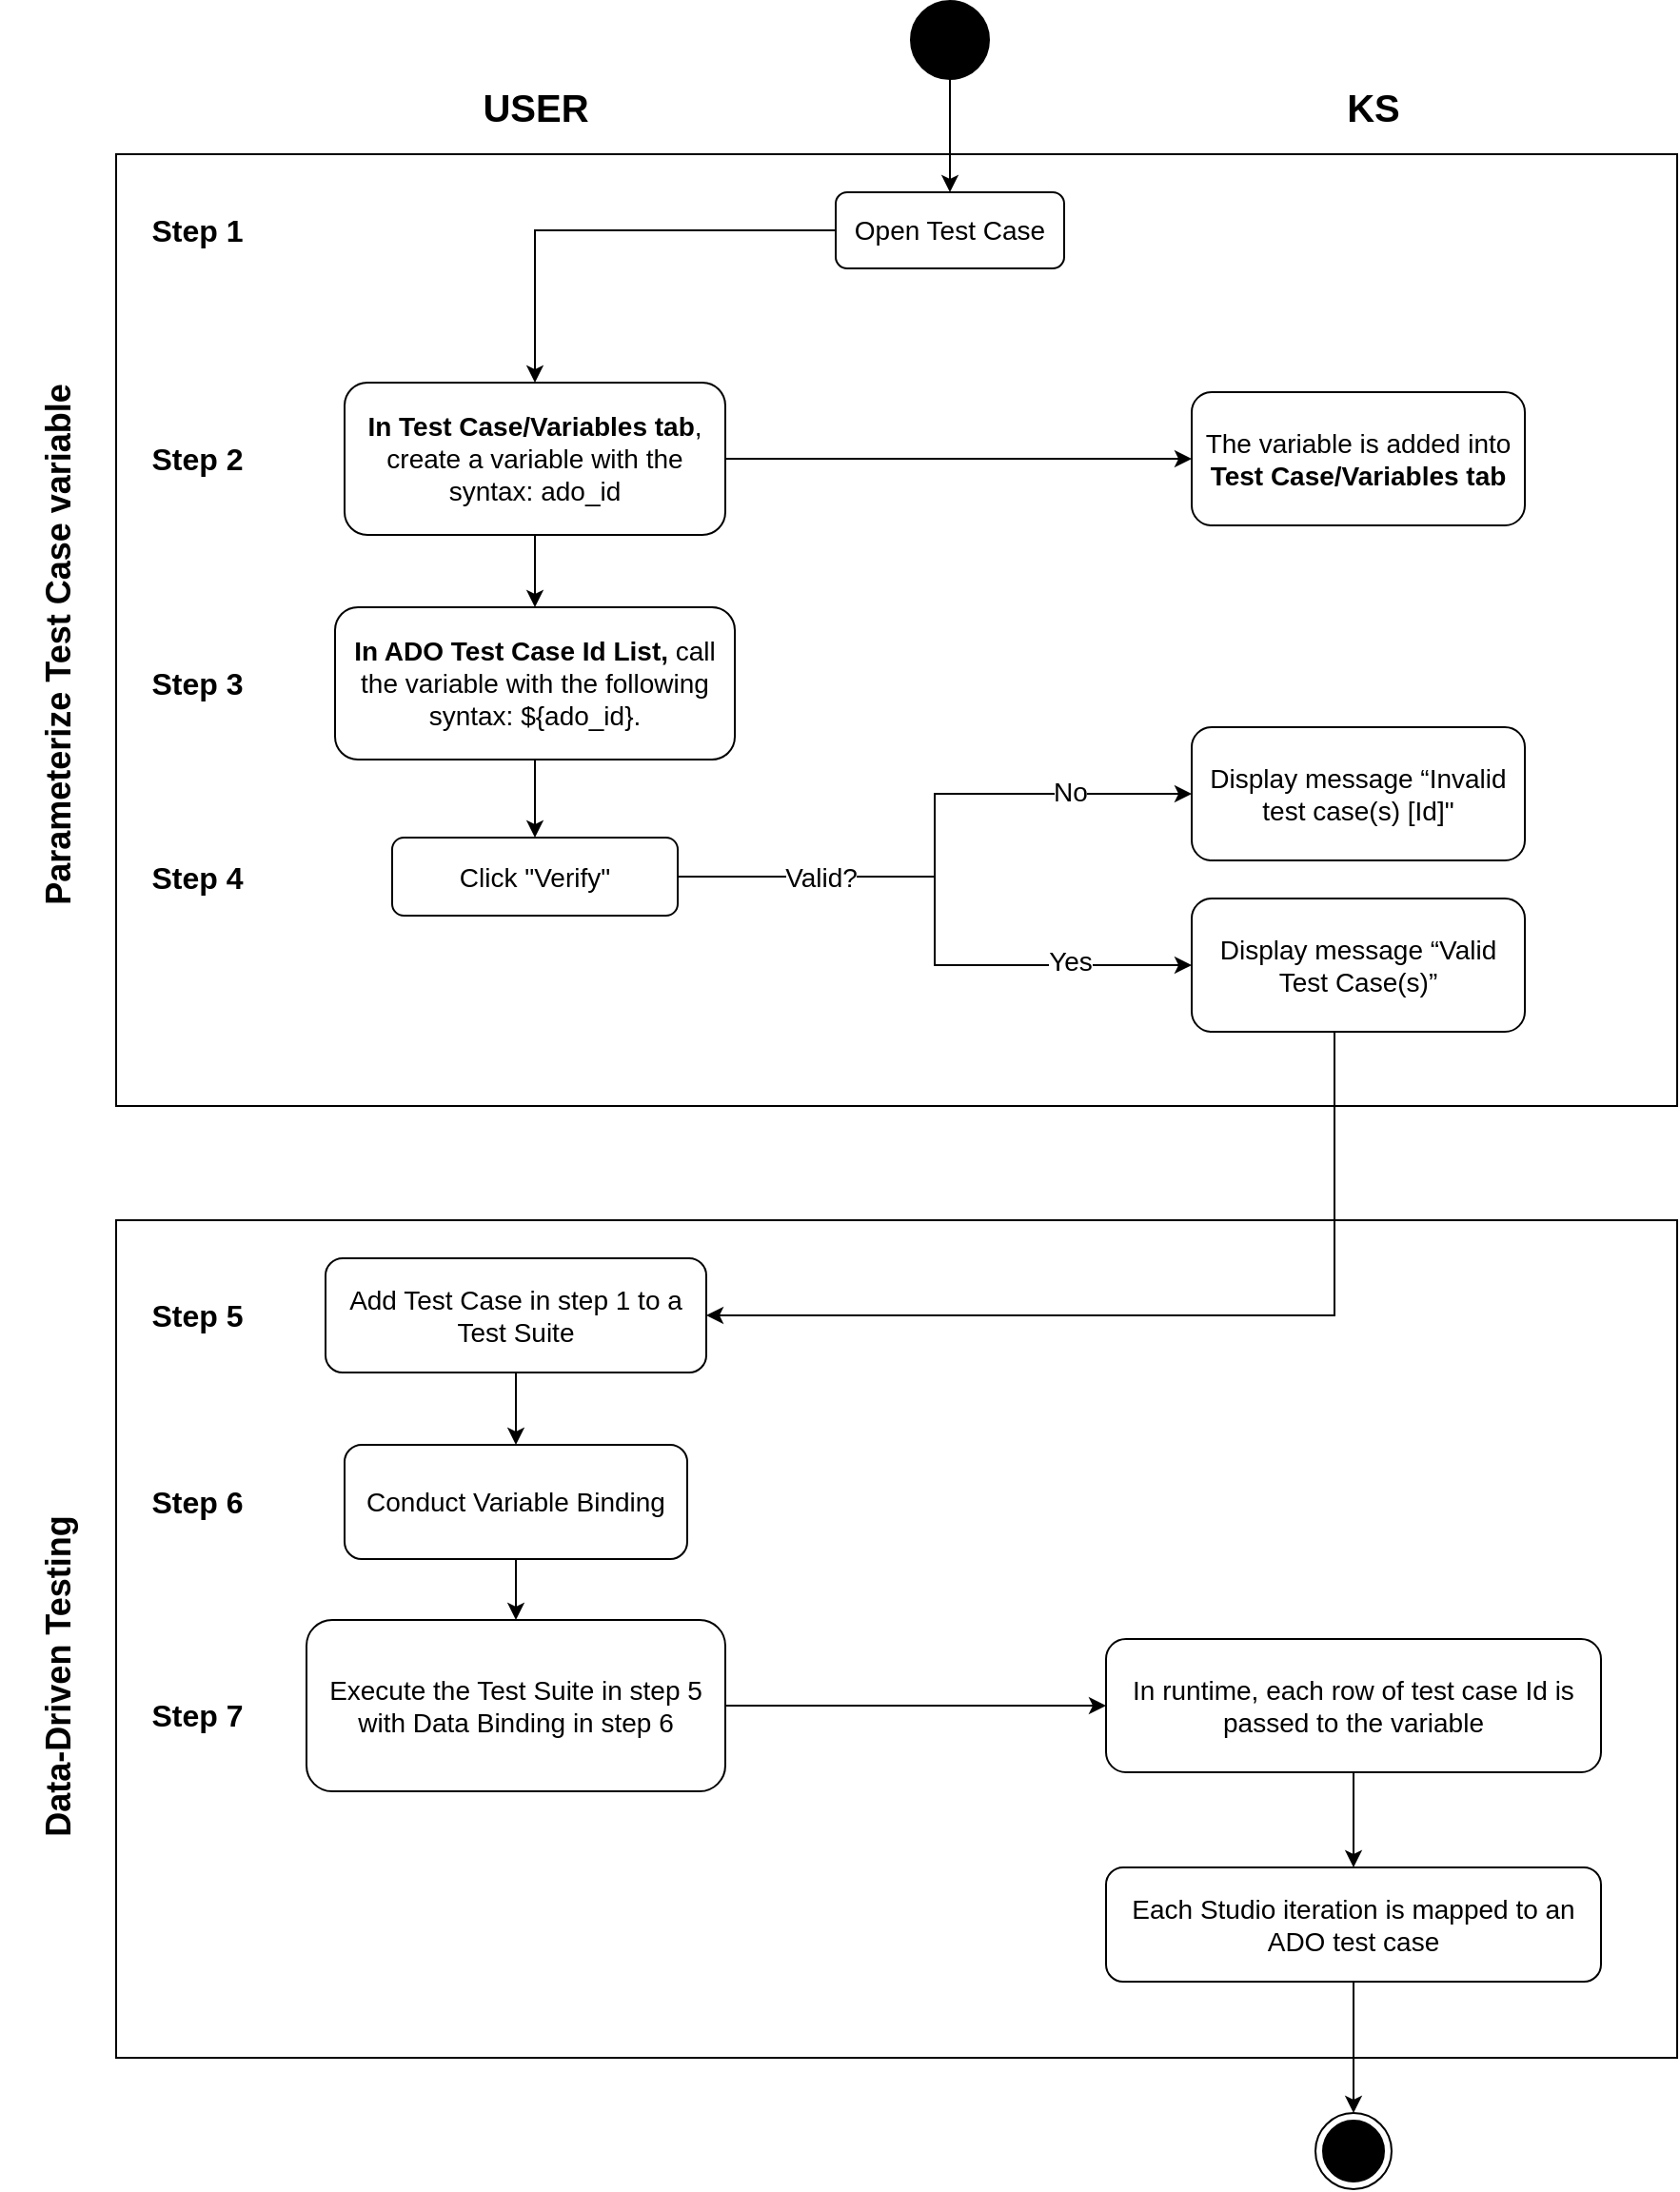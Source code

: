 <mxfile version="14.7.8" type="github">
  <diagram id="C5RBs43oDa-KdzZeNtuy" name="Page-1">
    <mxGraphModel dx="3377" dy="882" grid="1" gridSize="20" guides="1" tooltips="1" connect="1" arrows="1" fold="1" page="1" pageScale="1" pageWidth="827" pageHeight="1169" math="0" shadow="0">
      <root>
        <mxCell id="WIyWlLk6GJQsqaUBKTNV-0" />
        <mxCell id="WIyWlLk6GJQsqaUBKTNV-1" parent="WIyWlLk6GJQsqaUBKTNV-0" />
        <mxCell id="72v926RGe4rhLoP8woLD-11" style="edgeStyle=orthogonalEdgeStyle;rounded=0;orthogonalLoop=1;jettySize=auto;html=1;entryX=0.5;entryY=0;entryDx=0;entryDy=0;labelBorderColor=none;fontSize=14;" edge="1" parent="WIyWlLk6GJQsqaUBKTNV-1" source="WIyWlLk6GJQsqaUBKTNV-3" target="72v926RGe4rhLoP8woLD-0">
          <mxGeometry relative="1" as="geometry" />
        </mxCell>
        <mxCell id="WIyWlLk6GJQsqaUBKTNV-3" value="Open Test Case" style="rounded=1;whiteSpace=wrap;html=1;fontSize=14;glass=0;strokeWidth=1;shadow=0;labelBorderColor=none;" parent="WIyWlLk6GJQsqaUBKTNV-1" vertex="1">
          <mxGeometry x="378" y="120" width="120" height="40" as="geometry" />
        </mxCell>
        <mxCell id="72v926RGe4rhLoP8woLD-3" value="" style="edgeStyle=orthogonalEdgeStyle;rounded=0;orthogonalLoop=1;jettySize=auto;html=1;labelBorderColor=none;fontSize=14;" edge="1" parent="WIyWlLk6GJQsqaUBKTNV-1" source="72v926RGe4rhLoP8woLD-0" target="72v926RGe4rhLoP8woLD-2">
          <mxGeometry relative="1" as="geometry" />
        </mxCell>
        <mxCell id="72v926RGe4rhLoP8woLD-17" value="" style="edgeStyle=orthogonalEdgeStyle;rounded=0;orthogonalLoop=1;jettySize=auto;html=1;labelBorderColor=none;fontSize=14;" edge="1" parent="WIyWlLk6GJQsqaUBKTNV-1" source="72v926RGe4rhLoP8woLD-0" target="72v926RGe4rhLoP8woLD-13">
          <mxGeometry relative="1" as="geometry" />
        </mxCell>
        <mxCell id="72v926RGe4rhLoP8woLD-0" value="&lt;strong style=&quot;font-size: 14px;&quot;&gt;In Test Case/Variables tab&lt;/strong&gt;, create a variable with the syntax:&amp;nbsp;&lt;span class=&quot;code&quot; spellcheck=&quot;false&quot; style=&quot;font-size: 14px;&quot;&gt;ado_id&lt;/span&gt;" style="rounded=1;whiteSpace=wrap;html=1;fontSize=14;glass=0;strokeWidth=1;shadow=0;labelBorderColor=none;" vertex="1" parent="WIyWlLk6GJQsqaUBKTNV-1">
          <mxGeometry x="120" y="220" width="200" height="80" as="geometry" />
        </mxCell>
        <mxCell id="72v926RGe4rhLoP8woLD-6" value="" style="edgeStyle=orthogonalEdgeStyle;rounded=0;orthogonalLoop=1;jettySize=auto;html=1;labelBorderColor=none;fontSize=14;" edge="1" parent="WIyWlLk6GJQsqaUBKTNV-1" source="72v926RGe4rhLoP8woLD-2" target="72v926RGe4rhLoP8woLD-5">
          <mxGeometry relative="1" as="geometry" />
        </mxCell>
        <mxCell id="72v926RGe4rhLoP8woLD-2" value="&lt;p style=&quot;font-size: 14px;&quot;&gt;&lt;strong style=&quot;font-size: 14px;&quot;&gt;In ADO Test Case Id List, &lt;/strong&gt;call the variable with the following syntax: &lt;span class=&quot;code&quot; spellcheck=&quot;false&quot; style=&quot;font-size: 14px;&quot;&gt;${ado_id}.&lt;/span&gt;&lt;/p&gt;" style="rounded=1;whiteSpace=wrap;html=1;fontSize=14;glass=0;strokeWidth=1;shadow=0;labelBorderColor=none;" vertex="1" parent="WIyWlLk6GJQsqaUBKTNV-1">
          <mxGeometry x="115" y="338" width="210" height="80" as="geometry" />
        </mxCell>
        <mxCell id="72v926RGe4rhLoP8woLD-48" style="edgeStyle=orthogonalEdgeStyle;rounded=0;orthogonalLoop=1;jettySize=auto;html=1;entryX=0;entryY=0.5;entryDx=0;entryDy=0;labelBorderColor=none;fontSize=14;" edge="1" parent="WIyWlLk6GJQsqaUBKTNV-1" source="72v926RGe4rhLoP8woLD-5" target="72v926RGe4rhLoP8woLD-15">
          <mxGeometry relative="1" as="geometry" />
        </mxCell>
        <mxCell id="72v926RGe4rhLoP8woLD-51" value="Yes" style="edgeLabel;html=1;align=center;verticalAlign=middle;resizable=0;points=[];labelBorderColor=none;fontSize=14;" vertex="1" connectable="0" parent="72v926RGe4rhLoP8woLD-48">
          <mxGeometry x="0.58" y="3" relative="1" as="geometry">
            <mxPoint x="2" y="1" as="offset" />
          </mxGeometry>
        </mxCell>
        <mxCell id="72v926RGe4rhLoP8woLD-49" style="edgeStyle=orthogonalEdgeStyle;rounded=0;orthogonalLoop=1;jettySize=auto;html=1;entryX=0;entryY=0.5;entryDx=0;entryDy=0;labelBorderColor=none;fontSize=14;" edge="1" parent="WIyWlLk6GJQsqaUBKTNV-1" source="72v926RGe4rhLoP8woLD-5" target="72v926RGe4rhLoP8woLD-31">
          <mxGeometry relative="1" as="geometry" />
        </mxCell>
        <mxCell id="72v926RGe4rhLoP8woLD-50" value="Valid?" style="edgeLabel;html=1;align=center;verticalAlign=middle;resizable=0;points=[];labelBorderColor=none;fontSize=14;" vertex="1" connectable="0" parent="72v926RGe4rhLoP8woLD-49">
          <mxGeometry x="-0.65" y="-1" relative="1" as="geometry">
            <mxPoint x="20" y="-1" as="offset" />
          </mxGeometry>
        </mxCell>
        <mxCell id="72v926RGe4rhLoP8woLD-52" value="No" style="edgeLabel;html=1;align=center;verticalAlign=middle;resizable=0;points=[];labelBorderColor=none;fontSize=14;" vertex="1" connectable="0" parent="72v926RGe4rhLoP8woLD-49">
          <mxGeometry x="0.652" y="-1" relative="1" as="geometry">
            <mxPoint x="-10" y="-2" as="offset" />
          </mxGeometry>
        </mxCell>
        <mxCell id="72v926RGe4rhLoP8woLD-5" value="&lt;span style=&quot;font-size: 14px;&quot;&gt;Click &quot;Verify&quot;&lt;/span&gt;" style="rounded=1;whiteSpace=wrap;html=1;fontSize=14;glass=0;strokeWidth=1;shadow=0;fontStyle=0;labelBorderColor=none;" vertex="1" parent="WIyWlLk6GJQsqaUBKTNV-1">
          <mxGeometry x="145" y="459" width="150" height="41" as="geometry" />
        </mxCell>
        <mxCell id="72v926RGe4rhLoP8woLD-8" style="edgeStyle=orthogonalEdgeStyle;rounded=0;orthogonalLoop=1;jettySize=auto;html=1;exitX=0.5;exitY=1;exitDx=0;exitDy=0;labelBorderColor=none;fontSize=14;" edge="1" parent="WIyWlLk6GJQsqaUBKTNV-1" source="72v926RGe4rhLoP8woLD-5" target="72v926RGe4rhLoP8woLD-5">
          <mxGeometry relative="1" as="geometry" />
        </mxCell>
        <mxCell id="72v926RGe4rhLoP8woLD-13" value="&lt;p style=&quot;font-size: 14px;&quot;&gt;The variable is added into &lt;strong style=&quot;font-size: 14px;&quot;&gt;Test Case/Variables tab&lt;/strong&gt;&lt;/p&gt;" style="rounded=1;whiteSpace=wrap;html=1;fontSize=14;glass=0;strokeWidth=1;shadow=0;labelBorderColor=none;" vertex="1" parent="WIyWlLk6GJQsqaUBKTNV-1">
          <mxGeometry x="565" y="225" width="175" height="70" as="geometry" />
        </mxCell>
        <mxCell id="72v926RGe4rhLoP8woLD-66" style="edgeStyle=orthogonalEdgeStyle;rounded=0;orthogonalLoop=1;jettySize=auto;html=1;entryX=1;entryY=0.5;entryDx=0;entryDy=0;exitX=0.5;exitY=1;exitDx=0;exitDy=0;fontSize=14;" edge="1" parent="WIyWlLk6GJQsqaUBKTNV-1" source="72v926RGe4rhLoP8woLD-15" target="72v926RGe4rhLoP8woLD-53">
          <mxGeometry relative="1" as="geometry">
            <mxPoint x="504.941" y="592" as="sourcePoint" />
            <Array as="points">
              <mxPoint x="640" y="710" />
            </Array>
          </mxGeometry>
        </mxCell>
        <mxCell id="72v926RGe4rhLoP8woLD-15" value="&lt;p style=&quot;font-size: 14px;&quot;&gt;Display message “Valid Test Case(s)”&lt;/p&gt;" style="rounded=1;whiteSpace=wrap;html=1;fontSize=14;glass=0;strokeWidth=1;shadow=0;labelBorderColor=none;" vertex="1" parent="WIyWlLk6GJQsqaUBKTNV-1">
          <mxGeometry x="565" y="491" width="175" height="70" as="geometry" />
        </mxCell>
        <mxCell id="72v926RGe4rhLoP8woLD-31" value="&lt;p style=&quot;font-size: 14px;&quot;&gt;Display message&amp;nbsp;&lt;span style=&quot;font-size: 14px;&quot;&gt;“Invalid test case(s) [Id]&quot;&lt;/span&gt;&lt;/p&gt;" style="rounded=1;whiteSpace=wrap;html=1;fontSize=14;glass=0;strokeWidth=1;shadow=0;labelBorderColor=none;" vertex="1" parent="WIyWlLk6GJQsqaUBKTNV-1">
          <mxGeometry x="565" y="401" width="175" height="70" as="geometry" />
        </mxCell>
        <mxCell id="72v926RGe4rhLoP8woLD-68" value="" style="edgeStyle=orthogonalEdgeStyle;rounded=0;orthogonalLoop=1;jettySize=auto;html=1;fontSize=14;" edge="1" parent="WIyWlLk6GJQsqaUBKTNV-1" source="72v926RGe4rhLoP8woLD-53" target="72v926RGe4rhLoP8woLD-67">
          <mxGeometry relative="1" as="geometry" />
        </mxCell>
        <mxCell id="72v926RGe4rhLoP8woLD-53" value="&lt;p style=&quot;font-size: 14px;&quot;&gt;Add Test Case in step 1 to a Test Suite&lt;/p&gt;" style="rounded=1;whiteSpace=wrap;html=1;fontSize=14;glass=0;strokeWidth=1;shadow=0;fontStyle=0" vertex="1" parent="WIyWlLk6GJQsqaUBKTNV-1">
          <mxGeometry x="110" y="680" width="200" height="60" as="geometry" />
        </mxCell>
        <mxCell id="72v926RGe4rhLoP8woLD-56" value="&lt;font style=&quot;font-size: 16px&quot;&gt;&amp;nbsp;Step 1&lt;/font&gt;" style="text;html=1;align=center;verticalAlign=middle;resizable=0;points=[];autosize=1;strokeColor=none;fontStyle=1;labelBorderColor=none;fontSize=14;" vertex="1" parent="WIyWlLk6GJQsqaUBKTNV-1">
          <mxGeometry y="130" width="80" height="20" as="geometry" />
        </mxCell>
        <mxCell id="72v926RGe4rhLoP8woLD-58" value="&lt;font style=&quot;font-size: 16px&quot;&gt;&amp;nbsp;Step 2&lt;/font&gt;" style="text;html=1;align=center;verticalAlign=middle;resizable=0;points=[];autosize=1;strokeColor=none;fontStyle=1;labelBorderColor=none;fontSize=14;" vertex="1" parent="WIyWlLk6GJQsqaUBKTNV-1">
          <mxGeometry y="250" width="80" height="20" as="geometry" />
        </mxCell>
        <mxCell id="72v926RGe4rhLoP8woLD-59" value="&lt;font style=&quot;font-size: 16px&quot;&gt;&amp;nbsp;Step 3&lt;/font&gt;" style="text;html=1;align=center;verticalAlign=middle;resizable=0;points=[];autosize=1;strokeColor=none;fontStyle=1;labelBorderColor=none;fontSize=14;" vertex="1" parent="WIyWlLk6GJQsqaUBKTNV-1">
          <mxGeometry y="368" width="80" height="20" as="geometry" />
        </mxCell>
        <mxCell id="72v926RGe4rhLoP8woLD-60" value="&lt;font style=&quot;font-size: 16px&quot;&gt;&amp;nbsp;Step 4&lt;/font&gt;" style="text;html=1;align=center;verticalAlign=middle;resizable=0;points=[];autosize=1;strokeColor=none;fontStyle=1;labelBorderColor=none;fontSize=14;" vertex="1" parent="WIyWlLk6GJQsqaUBKTNV-1">
          <mxGeometry y="469.5" width="80" height="20" as="geometry" />
        </mxCell>
        <mxCell id="72v926RGe4rhLoP8woLD-61" value="&lt;font style=&quot;font-size: 16px&quot;&gt;&amp;nbsp;Step 5&lt;/font&gt;" style="text;html=1;align=center;verticalAlign=middle;resizable=0;points=[];autosize=1;strokeColor=none;fontStyle=1;fontSize=14;strokeWidth=16;" vertex="1" parent="WIyWlLk6GJQsqaUBKTNV-1">
          <mxGeometry y="700" width="80" height="20" as="geometry" />
        </mxCell>
        <mxCell id="72v926RGe4rhLoP8woLD-70" value="" style="edgeStyle=orthogonalEdgeStyle;rounded=0;orthogonalLoop=1;jettySize=auto;html=1;fontSize=14;" edge="1" parent="WIyWlLk6GJQsqaUBKTNV-1" source="72v926RGe4rhLoP8woLD-67" target="72v926RGe4rhLoP8woLD-69">
          <mxGeometry relative="1" as="geometry" />
        </mxCell>
        <mxCell id="72v926RGe4rhLoP8woLD-67" value="&lt;meta charset=&quot;utf-8&quot; style=&quot;font-size: 14px;&quot;&gt;&lt;p style=&quot;font-size: 14px;&quot;&gt;Conduct Variable Binding&lt;/p&gt;" style="rounded=1;whiteSpace=wrap;html=1;fontSize=14;glass=0;strokeWidth=1;shadow=0;fontStyle=0" vertex="1" parent="WIyWlLk6GJQsqaUBKTNV-1">
          <mxGeometry x="120" y="778" width="180" height="60" as="geometry" />
        </mxCell>
        <mxCell id="72v926RGe4rhLoP8woLD-75" value="" style="edgeStyle=orthogonalEdgeStyle;rounded=0;orthogonalLoop=1;jettySize=auto;html=1;fontSize=14;" edge="1" parent="WIyWlLk6GJQsqaUBKTNV-1" source="72v926RGe4rhLoP8woLD-69" target="72v926RGe4rhLoP8woLD-74">
          <mxGeometry relative="1" as="geometry" />
        </mxCell>
        <mxCell id="72v926RGe4rhLoP8woLD-69" value="&lt;p style=&quot;font-size: 14px;&quot;&gt;Execute the Test Suite in step 5 with Data Binding in step 6&lt;/p&gt;" style="rounded=1;whiteSpace=wrap;html=1;fontSize=14;glass=0;strokeWidth=1;shadow=0;fontStyle=0" vertex="1" parent="WIyWlLk6GJQsqaUBKTNV-1">
          <mxGeometry x="100" y="870" width="220" height="90" as="geometry" />
        </mxCell>
        <mxCell id="72v926RGe4rhLoP8woLD-71" value="&lt;font style=&quot;font-size: 16px&quot;&gt;&amp;nbsp;Step 6&lt;/font&gt;" style="text;html=1;align=center;verticalAlign=middle;resizable=0;points=[];autosize=1;strokeColor=none;fontStyle=1;fontSize=14;strokeWidth=16;" vertex="1" parent="WIyWlLk6GJQsqaUBKTNV-1">
          <mxGeometry y="798" width="80" height="20" as="geometry" />
        </mxCell>
        <mxCell id="72v926RGe4rhLoP8woLD-72" value="&lt;font style=&quot;font-size: 16px&quot;&gt;&amp;nbsp;Step 7&lt;/font&gt;" style="text;html=1;align=center;verticalAlign=middle;resizable=0;points=[];autosize=1;strokeColor=none;fontStyle=1;fontSize=14;strokeWidth=16;" vertex="1" parent="WIyWlLk6GJQsqaUBKTNV-1">
          <mxGeometry y="910" width="80" height="20" as="geometry" />
        </mxCell>
        <mxCell id="72v926RGe4rhLoP8woLD-77" value="" style="edgeStyle=orthogonalEdgeStyle;rounded=0;orthogonalLoop=1;jettySize=auto;html=1;fontSize=14;" edge="1" parent="WIyWlLk6GJQsqaUBKTNV-1" source="72v926RGe4rhLoP8woLD-74" target="72v926RGe4rhLoP8woLD-76">
          <mxGeometry relative="1" as="geometry" />
        </mxCell>
        <mxCell id="72v926RGe4rhLoP8woLD-74" value="&lt;meta charset=&quot;utf-8&quot; style=&quot;font-size: 14px;&quot;&gt;&lt;p style=&quot;font-size: 14px;&quot;&gt;In runtime, each row of test case Id is passed to the variable&lt;/p&gt;" style="rounded=1;whiteSpace=wrap;html=1;fontSize=14;glass=0;strokeWidth=1;shadow=0;fontStyle=0" vertex="1" parent="WIyWlLk6GJQsqaUBKTNV-1">
          <mxGeometry x="520" y="880" width="260" height="70" as="geometry" />
        </mxCell>
        <mxCell id="72v926RGe4rhLoP8woLD-89" value="" style="edgeStyle=orthogonalEdgeStyle;rounded=0;orthogonalLoop=1;jettySize=auto;html=1;fontSize=14;" edge="1" parent="WIyWlLk6GJQsqaUBKTNV-1" source="72v926RGe4rhLoP8woLD-76" target="72v926RGe4rhLoP8woLD-88">
          <mxGeometry relative="1" as="geometry" />
        </mxCell>
        <mxCell id="72v926RGe4rhLoP8woLD-76" value="&lt;meta charset=&quot;utf-8&quot; style=&quot;font-size: 14px;&quot;&gt;&lt;p style=&quot;font-size: 14px;&quot;&gt;Each Studio iteration is mapped to an ADO test case&lt;/p&gt;" style="rounded=1;whiteSpace=wrap;html=1;fontSize=14;glass=0;strokeWidth=1;shadow=0;fontStyle=0" vertex="1" parent="WIyWlLk6GJQsqaUBKTNV-1">
          <mxGeometry x="520" y="1000" width="260" height="60" as="geometry" />
        </mxCell>
        <mxCell id="72v926RGe4rhLoP8woLD-87" style="edgeStyle=orthogonalEdgeStyle;rounded=0;orthogonalLoop=1;jettySize=auto;html=1;exitX=0.5;exitY=1;exitDx=0;exitDy=0;exitPerimeter=0;entryX=0.5;entryY=0;entryDx=0;entryDy=0;fontSize=14;" edge="1" parent="WIyWlLk6GJQsqaUBKTNV-1" source="72v926RGe4rhLoP8woLD-86" target="WIyWlLk6GJQsqaUBKTNV-3">
          <mxGeometry relative="1" as="geometry" />
        </mxCell>
        <mxCell id="72v926RGe4rhLoP8woLD-86" value="" style="strokeWidth=2;html=1;shape=mxgraph.flowchart.start_2;whiteSpace=wrap;fontSize=14;fillColor=#000000;" vertex="1" parent="WIyWlLk6GJQsqaUBKTNV-1">
          <mxGeometry x="418" y="20" width="40" height="40" as="geometry" />
        </mxCell>
        <mxCell id="72v926RGe4rhLoP8woLD-88" value="" style="ellipse;html=1;shape=endState;fontSize=14;fillColor=#000000;" vertex="1" parent="WIyWlLk6GJQsqaUBKTNV-1">
          <mxGeometry x="630" y="1129" width="40" height="40" as="geometry" />
        </mxCell>
        <mxCell id="72v926RGe4rhLoP8woLD-99" value="&lt;p&gt;&lt;font style=&quot;font-size: 18px&quot;&gt;Parameterize Test Case variable&lt;/font&gt;&lt;/p&gt;" style="text;html=1;align=center;verticalAlign=middle;resizable=0;points=[];autosize=1;strokeColor=none;rotation=270;fontStyle=1;fontSize=14;" vertex="1" parent="WIyWlLk6GJQsqaUBKTNV-1">
          <mxGeometry x="-180" y="328" width="300" height="60" as="geometry" />
        </mxCell>
        <mxCell id="72v926RGe4rhLoP8woLD-103" value="&lt;p&gt;&lt;font style=&quot;font-size: 18px&quot;&gt;Data-Driven Testing&lt;/font&gt;&lt;/p&gt;" style="text;html=1;align=center;verticalAlign=middle;resizable=0;points=[];autosize=1;strokeColor=none;fontStyle=1;strokeWidth=20;rotation=-90;fontSize=14;" vertex="1" parent="WIyWlLk6GJQsqaUBKTNV-1">
          <mxGeometry x="-130" y="870" width="200" height="60" as="geometry" />
        </mxCell>
        <mxCell id="72v926RGe4rhLoP8woLD-104" value="&lt;font style=&quot;font-size: 20px&quot;&gt;USER&lt;/font&gt;" style="text;html=1;align=center;verticalAlign=middle;resizable=0;points=[];autosize=1;strokeColor=none;fontStyle=1;strokeWidth=20;fontSize=14;" vertex="1" parent="WIyWlLk6GJQsqaUBKTNV-1">
          <mxGeometry x="180" y="65" width="80" height="20" as="geometry" />
        </mxCell>
        <mxCell id="72v926RGe4rhLoP8woLD-105" value="&lt;font style=&quot;font-size: 20px&quot;&gt;KS&lt;/font&gt;" style="text;html=1;align=center;verticalAlign=middle;resizable=0;points=[];autosize=1;strokeColor=none;fontStyle=1;strokeWidth=20;fontSize=14;" vertex="1" parent="WIyWlLk6GJQsqaUBKTNV-1">
          <mxGeometry x="630" y="65" width="60" height="20" as="geometry" />
        </mxCell>
        <mxCell id="72v926RGe4rhLoP8woLD-117" value="" style="shape=partialRectangle;whiteSpace=wrap;html=1;bottom=0;right=0;fillColor=none;rounded=0;sketch=0;" vertex="1" parent="WIyWlLk6GJQsqaUBKTNV-1">
          <mxGeometry y="100" width="820" height="500" as="geometry" />
        </mxCell>
        <mxCell id="72v926RGe4rhLoP8woLD-118" value="" style="shape=partialRectangle;whiteSpace=wrap;html=1;top=0;left=0;fillColor=none;rounded=0;sketch=0;" vertex="1" parent="WIyWlLk6GJQsqaUBKTNV-1">
          <mxGeometry y="100" width="820" height="500" as="geometry" />
        </mxCell>
        <mxCell id="72v926RGe4rhLoP8woLD-120" value="" style="shape=partialRectangle;whiteSpace=wrap;html=1;bottom=0;right=0;fillColor=none;rounded=0;sketch=0;" vertex="1" parent="WIyWlLk6GJQsqaUBKTNV-1">
          <mxGeometry y="660" width="820" height="440" as="geometry" />
        </mxCell>
        <mxCell id="72v926RGe4rhLoP8woLD-121" value="" style="shape=partialRectangle;whiteSpace=wrap;html=1;top=0;left=0;fillColor=none;rounded=0;sketch=0;" vertex="1" parent="WIyWlLk6GJQsqaUBKTNV-1">
          <mxGeometry y="660" width="820" height="440" as="geometry" />
        </mxCell>
      </root>
    </mxGraphModel>
  </diagram>
</mxfile>
